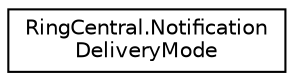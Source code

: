digraph "Graphical Class Hierarchy"
{
 // LATEX_PDF_SIZE
  edge [fontname="Helvetica",fontsize="10",labelfontname="Helvetica",labelfontsize="10"];
  node [fontname="Helvetica",fontsize="10",shape=record];
  rankdir="LR";
  Node0 [label="RingCentral.Notification\lDeliveryMode",height=0.2,width=0.4,color="black", fillcolor="white", style="filled",URL="$classRingCentral_1_1NotificationDeliveryMode.html",tooltip="Notification delivery transport information"];
}

